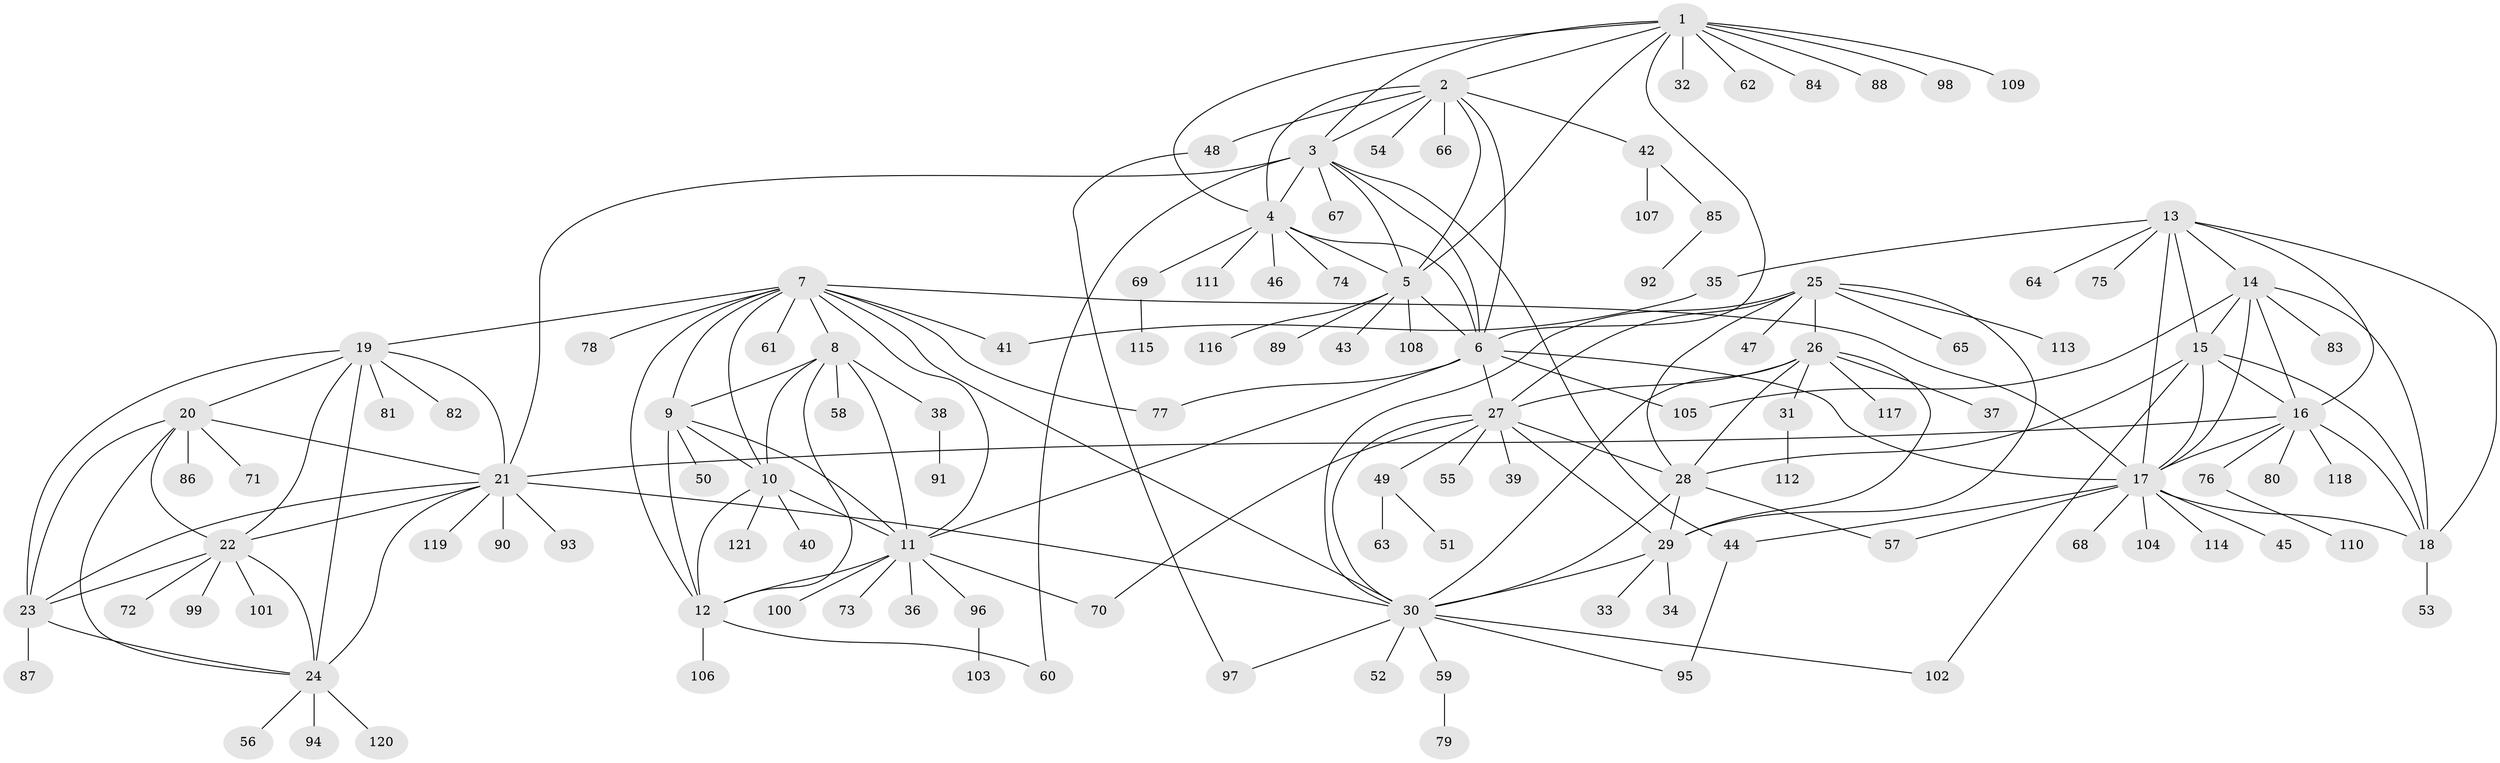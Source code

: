 // Generated by graph-tools (version 1.1) at 2025/11/02/27/25 16:11:35]
// undirected, 121 vertices, 186 edges
graph export_dot {
graph [start="1"]
  node [color=gray90,style=filled];
  1;
  2;
  3;
  4;
  5;
  6;
  7;
  8;
  9;
  10;
  11;
  12;
  13;
  14;
  15;
  16;
  17;
  18;
  19;
  20;
  21;
  22;
  23;
  24;
  25;
  26;
  27;
  28;
  29;
  30;
  31;
  32;
  33;
  34;
  35;
  36;
  37;
  38;
  39;
  40;
  41;
  42;
  43;
  44;
  45;
  46;
  47;
  48;
  49;
  50;
  51;
  52;
  53;
  54;
  55;
  56;
  57;
  58;
  59;
  60;
  61;
  62;
  63;
  64;
  65;
  66;
  67;
  68;
  69;
  70;
  71;
  72;
  73;
  74;
  75;
  76;
  77;
  78;
  79;
  80;
  81;
  82;
  83;
  84;
  85;
  86;
  87;
  88;
  89;
  90;
  91;
  92;
  93;
  94;
  95;
  96;
  97;
  98;
  99;
  100;
  101;
  102;
  103;
  104;
  105;
  106;
  107;
  108;
  109;
  110;
  111;
  112;
  113;
  114;
  115;
  116;
  117;
  118;
  119;
  120;
  121;
  1 -- 2;
  1 -- 3;
  1 -- 4;
  1 -- 5;
  1 -- 6;
  1 -- 32;
  1 -- 62;
  1 -- 84;
  1 -- 88;
  1 -- 98;
  1 -- 109;
  2 -- 3;
  2 -- 4;
  2 -- 5;
  2 -- 6;
  2 -- 42;
  2 -- 48;
  2 -- 54;
  2 -- 66;
  3 -- 4;
  3 -- 5;
  3 -- 6;
  3 -- 21;
  3 -- 44;
  3 -- 60;
  3 -- 67;
  4 -- 5;
  4 -- 6;
  4 -- 46;
  4 -- 69;
  4 -- 74;
  4 -- 111;
  5 -- 6;
  5 -- 43;
  5 -- 89;
  5 -- 108;
  5 -- 116;
  6 -- 11;
  6 -- 17;
  6 -- 27;
  6 -- 77;
  6 -- 105;
  7 -- 8;
  7 -- 9;
  7 -- 10;
  7 -- 11;
  7 -- 12;
  7 -- 17;
  7 -- 19;
  7 -- 30;
  7 -- 41;
  7 -- 61;
  7 -- 77;
  7 -- 78;
  8 -- 9;
  8 -- 10;
  8 -- 11;
  8 -- 12;
  8 -- 38;
  8 -- 58;
  9 -- 10;
  9 -- 11;
  9 -- 12;
  9 -- 50;
  10 -- 11;
  10 -- 12;
  10 -- 40;
  10 -- 121;
  11 -- 12;
  11 -- 36;
  11 -- 70;
  11 -- 73;
  11 -- 96;
  11 -- 100;
  12 -- 60;
  12 -- 106;
  13 -- 14;
  13 -- 15;
  13 -- 16;
  13 -- 17;
  13 -- 18;
  13 -- 35;
  13 -- 64;
  13 -- 75;
  14 -- 15;
  14 -- 16;
  14 -- 17;
  14 -- 18;
  14 -- 83;
  14 -- 105;
  15 -- 16;
  15 -- 17;
  15 -- 18;
  15 -- 28;
  15 -- 102;
  16 -- 17;
  16 -- 18;
  16 -- 21;
  16 -- 76;
  16 -- 80;
  16 -- 118;
  17 -- 18;
  17 -- 44;
  17 -- 45;
  17 -- 57;
  17 -- 68;
  17 -- 104;
  17 -- 114;
  18 -- 53;
  19 -- 20;
  19 -- 21;
  19 -- 22;
  19 -- 23;
  19 -- 24;
  19 -- 81;
  19 -- 82;
  20 -- 21;
  20 -- 22;
  20 -- 23;
  20 -- 24;
  20 -- 71;
  20 -- 86;
  21 -- 22;
  21 -- 23;
  21 -- 24;
  21 -- 30;
  21 -- 90;
  21 -- 93;
  21 -- 119;
  22 -- 23;
  22 -- 24;
  22 -- 72;
  22 -- 99;
  22 -- 101;
  23 -- 24;
  23 -- 87;
  24 -- 56;
  24 -- 94;
  24 -- 120;
  25 -- 26;
  25 -- 27;
  25 -- 28;
  25 -- 29;
  25 -- 30;
  25 -- 47;
  25 -- 65;
  25 -- 113;
  26 -- 27;
  26 -- 28;
  26 -- 29;
  26 -- 30;
  26 -- 31;
  26 -- 37;
  26 -- 117;
  27 -- 28;
  27 -- 29;
  27 -- 30;
  27 -- 39;
  27 -- 49;
  27 -- 55;
  27 -- 70;
  28 -- 29;
  28 -- 30;
  28 -- 57;
  29 -- 30;
  29 -- 33;
  29 -- 34;
  30 -- 52;
  30 -- 59;
  30 -- 95;
  30 -- 97;
  30 -- 102;
  31 -- 112;
  35 -- 41;
  38 -- 91;
  42 -- 85;
  42 -- 107;
  44 -- 95;
  48 -- 97;
  49 -- 51;
  49 -- 63;
  59 -- 79;
  69 -- 115;
  76 -- 110;
  85 -- 92;
  96 -- 103;
}

